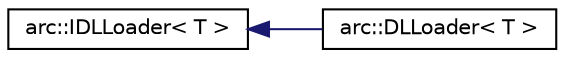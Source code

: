 digraph "Graphical Class Hierarchy"
{
 // LATEX_PDF_SIZE
  edge [fontname="Helvetica",fontsize="10",labelfontname="Helvetica",labelfontsize="10"];
  node [fontname="Helvetica",fontsize="10",shape=record];
  rankdir="LR";
  Node0 [label="arc::IDLLoader\< T \>",height=0.2,width=0.4,color="black", fillcolor="white", style="filled",URL="$classarc_1_1IDLLoader.html",tooltip="An interface for a DLL loader."];
  Node0 -> Node1 [dir="back",color="midnightblue",fontsize="10",style="solid",fontname="Helvetica"];
  Node1 [label="arc::DLLoader\< T \>",height=0.2,width=0.4,color="black", fillcolor="white", style="filled",URL="$classarc_1_1DLLoader.html",tooltip=" "];
}
